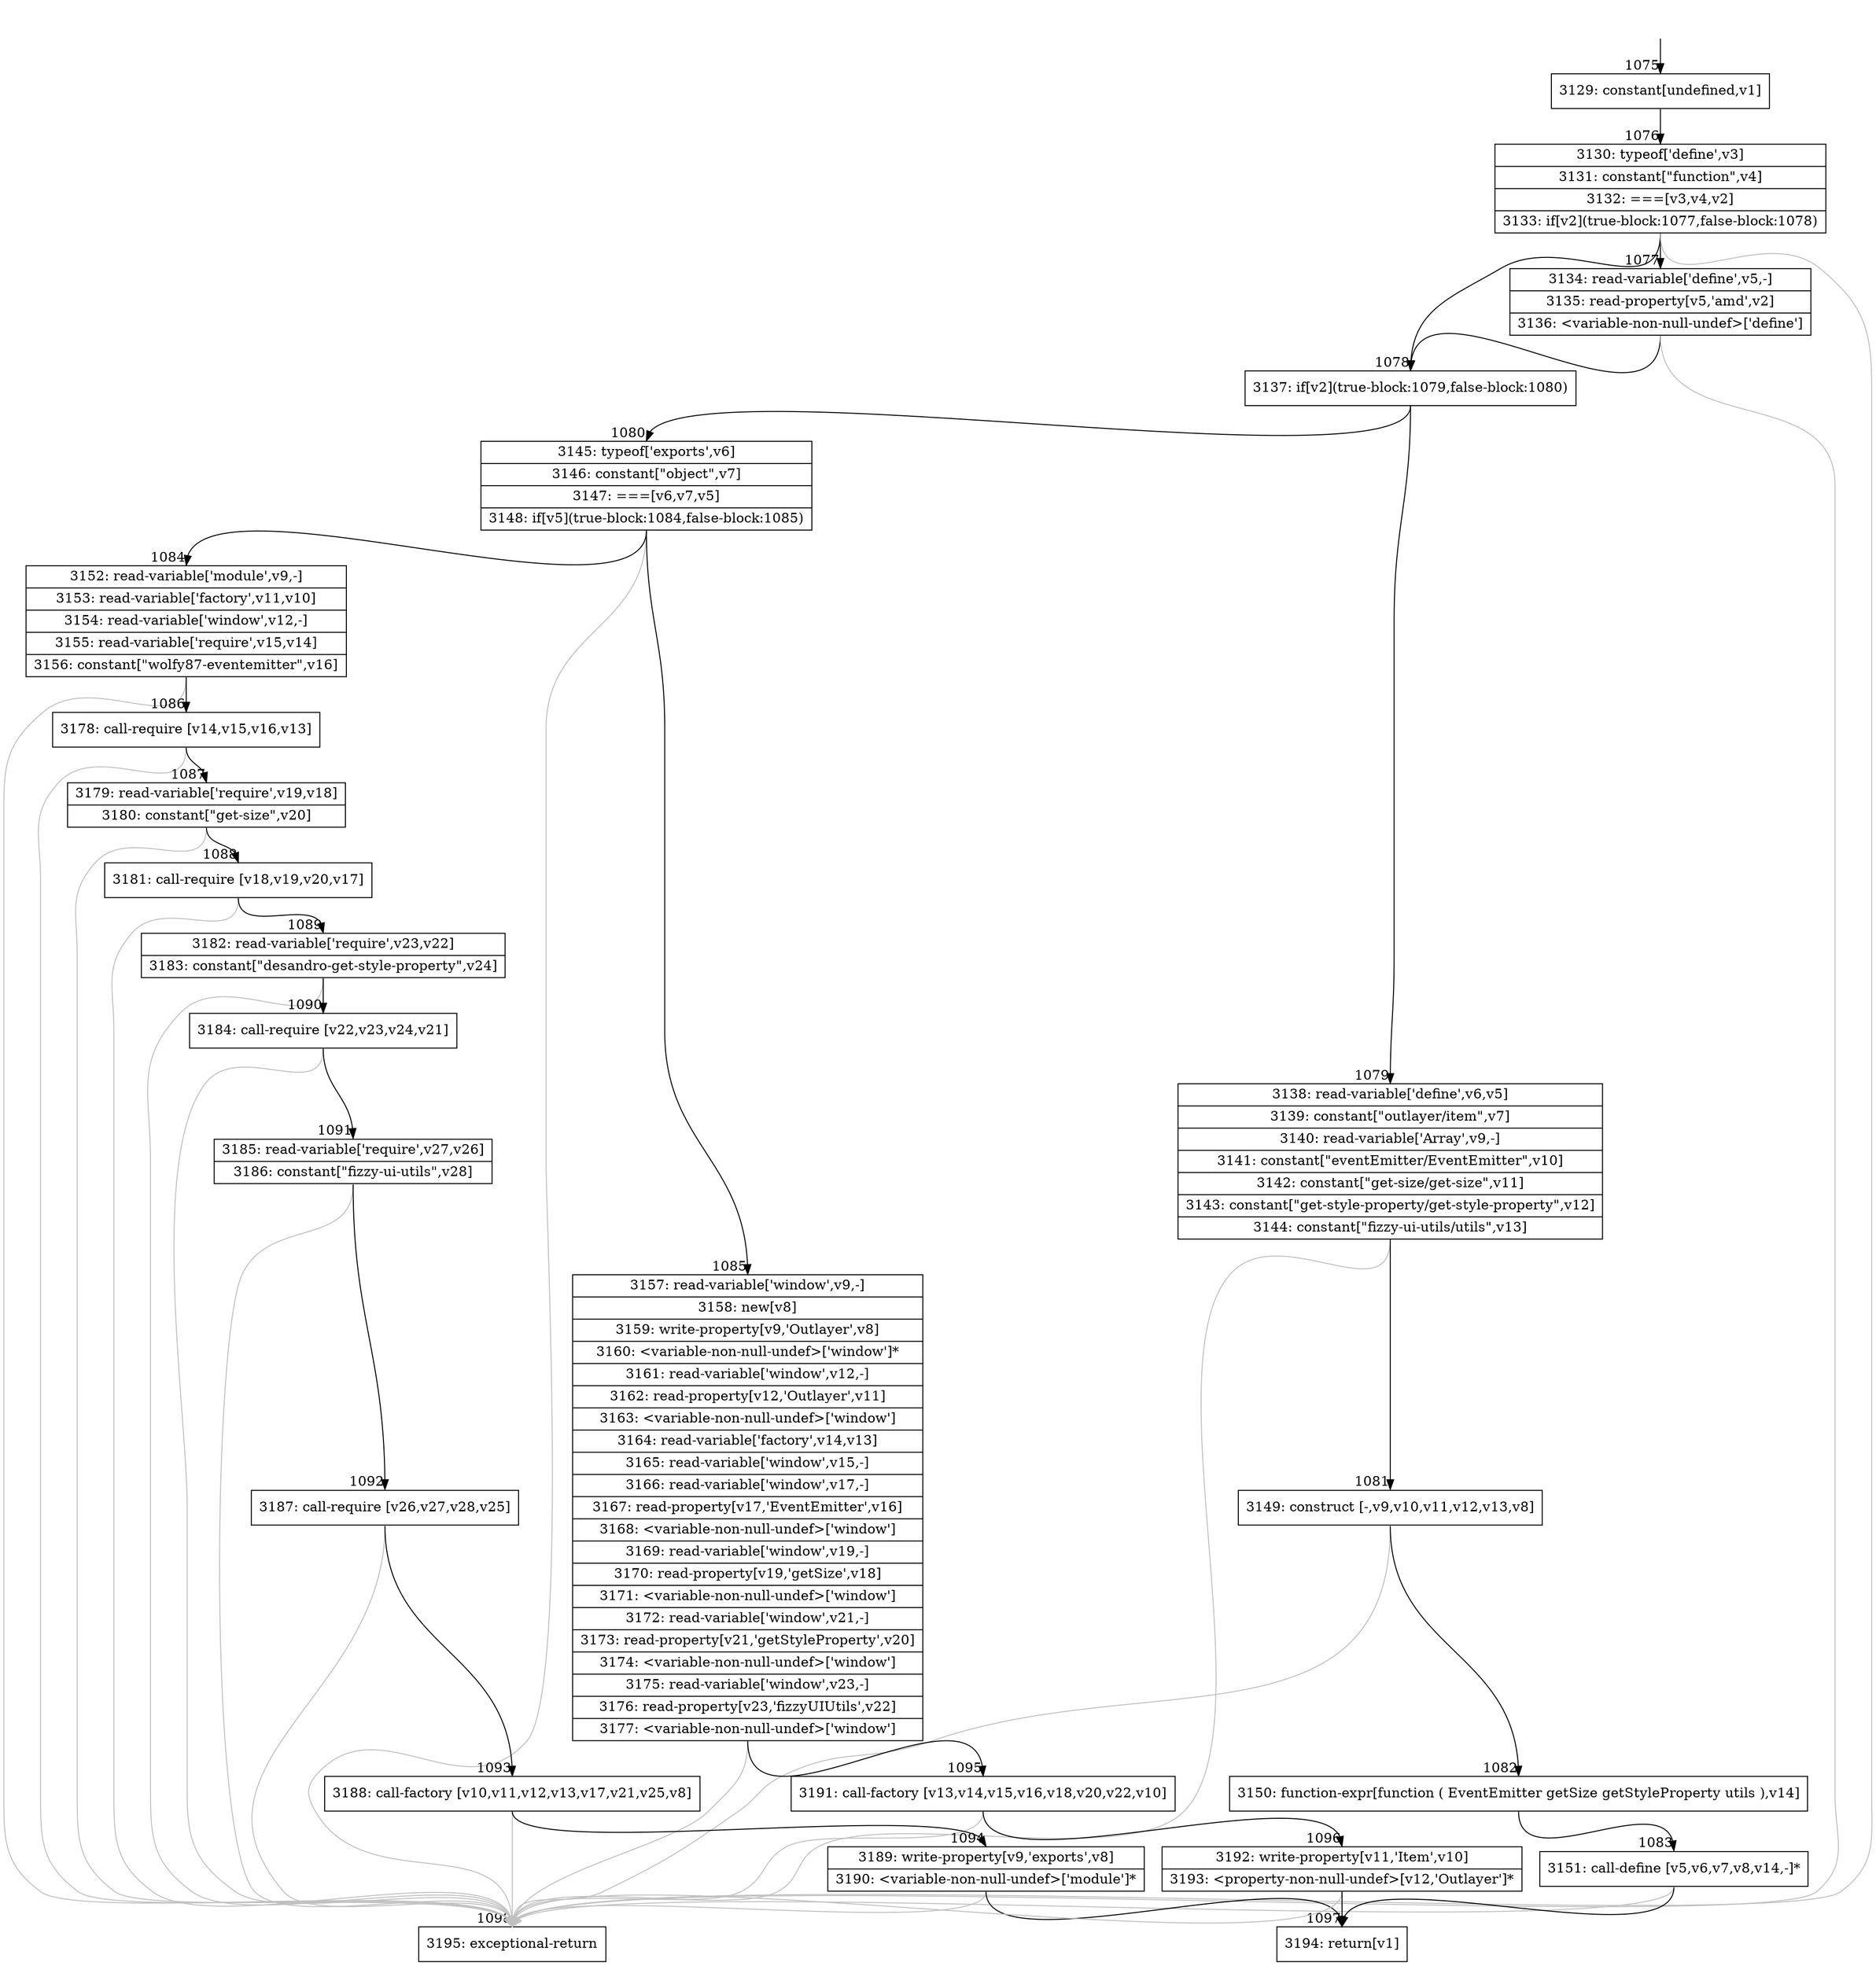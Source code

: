 digraph {
rankdir="TD"
BB_entry98[shape=none,label=""];
BB_entry98 -> BB1075 [tailport=s, headport=n, headlabel="    1075"]
BB1075 [shape=record label="{3129: constant[undefined,v1]}" ] 
BB1075 -> BB1076 [tailport=s, headport=n, headlabel="      1076"]
BB1076 [shape=record label="{3130: typeof['define',v3]|3131: constant[\"function\",v4]|3132: ===[v3,v4,v2]|3133: if[v2](true-block:1077,false-block:1078)}" ] 
BB1076 -> BB1078 [tailport=s, headport=n, headlabel="      1078"]
BB1076 -> BB1077 [tailport=s, headport=n, headlabel="      1077"]
BB1076 -> BB1098 [tailport=s, headport=n, color=gray, headlabel="      1098"]
BB1077 [shape=record label="{3134: read-variable['define',v5,-]|3135: read-property[v5,'amd',v2]|3136: \<variable-non-null-undef\>['define']}" ] 
BB1077 -> BB1078 [tailport=s, headport=n]
BB1077 -> BB1098 [tailport=s, headport=n, color=gray]
BB1078 [shape=record label="{3137: if[v2](true-block:1079,false-block:1080)}" ] 
BB1078 -> BB1079 [tailport=s, headport=n, headlabel="      1079"]
BB1078 -> BB1080 [tailport=s, headport=n, headlabel="      1080"]
BB1079 [shape=record label="{3138: read-variable['define',v6,v5]|3139: constant[\"outlayer/item\",v7]|3140: read-variable['Array',v9,-]|3141: constant[\"eventEmitter/EventEmitter\",v10]|3142: constant[\"get-size/get-size\",v11]|3143: constant[\"get-style-property/get-style-property\",v12]|3144: constant[\"fizzy-ui-utils/utils\",v13]}" ] 
BB1079 -> BB1081 [tailport=s, headport=n, headlabel="      1081"]
BB1079 -> BB1098 [tailport=s, headport=n, color=gray]
BB1080 [shape=record label="{3145: typeof['exports',v6]|3146: constant[\"object\",v7]|3147: ===[v6,v7,v5]|3148: if[v5](true-block:1084,false-block:1085)}" ] 
BB1080 -> BB1084 [tailport=s, headport=n, headlabel="      1084"]
BB1080 -> BB1085 [tailport=s, headport=n, headlabel="      1085"]
BB1080 -> BB1098 [tailport=s, headport=n, color=gray]
BB1081 [shape=record label="{3149: construct [-,v9,v10,v11,v12,v13,v8]}" ] 
BB1081 -> BB1082 [tailport=s, headport=n, headlabel="      1082"]
BB1081 -> BB1098 [tailport=s, headport=n, color=gray]
BB1082 [shape=record label="{3150: function-expr[function ( EventEmitter getSize getStyleProperty utils ),v14]}" ] 
BB1082 -> BB1083 [tailport=s, headport=n, headlabel="      1083"]
BB1083 [shape=record label="{3151: call-define [v5,v6,v7,v8,v14,-]*}" ] 
BB1083 -> BB1097 [tailport=s, headport=n, headlabel="      1097"]
BB1083 -> BB1098 [tailport=s, headport=n, color=gray]
BB1084 [shape=record label="{3152: read-variable['module',v9,-]|3153: read-variable['factory',v11,v10]|3154: read-variable['window',v12,-]|3155: read-variable['require',v15,v14]|3156: constant[\"wolfy87-eventemitter\",v16]}" ] 
BB1084 -> BB1086 [tailport=s, headport=n, headlabel="      1086"]
BB1084 -> BB1098 [tailport=s, headport=n, color=gray]
BB1085 [shape=record label="{3157: read-variable['window',v9,-]|3158: new[v8]|3159: write-property[v9,'Outlayer',v8]|3160: \<variable-non-null-undef\>['window']*|3161: read-variable['window',v12,-]|3162: read-property[v12,'Outlayer',v11]|3163: \<variable-non-null-undef\>['window']|3164: read-variable['factory',v14,v13]|3165: read-variable['window',v15,-]|3166: read-variable['window',v17,-]|3167: read-property[v17,'EventEmitter',v16]|3168: \<variable-non-null-undef\>['window']|3169: read-variable['window',v19,-]|3170: read-property[v19,'getSize',v18]|3171: \<variable-non-null-undef\>['window']|3172: read-variable['window',v21,-]|3173: read-property[v21,'getStyleProperty',v20]|3174: \<variable-non-null-undef\>['window']|3175: read-variable['window',v23,-]|3176: read-property[v23,'fizzyUIUtils',v22]|3177: \<variable-non-null-undef\>['window']}" ] 
BB1085 -> BB1095 [tailport=s, headport=n, headlabel="      1095"]
BB1085 -> BB1098 [tailport=s, headport=n, color=gray]
BB1086 [shape=record label="{3178: call-require [v14,v15,v16,v13]}" ] 
BB1086 -> BB1087 [tailport=s, headport=n, headlabel="      1087"]
BB1086 -> BB1098 [tailport=s, headport=n, color=gray]
BB1087 [shape=record label="{3179: read-variable['require',v19,v18]|3180: constant[\"get-size\",v20]}" ] 
BB1087 -> BB1088 [tailport=s, headport=n, headlabel="      1088"]
BB1087 -> BB1098 [tailport=s, headport=n, color=gray]
BB1088 [shape=record label="{3181: call-require [v18,v19,v20,v17]}" ] 
BB1088 -> BB1089 [tailport=s, headport=n, headlabel="      1089"]
BB1088 -> BB1098 [tailport=s, headport=n, color=gray]
BB1089 [shape=record label="{3182: read-variable['require',v23,v22]|3183: constant[\"desandro-get-style-property\",v24]}" ] 
BB1089 -> BB1090 [tailport=s, headport=n, headlabel="      1090"]
BB1089 -> BB1098 [tailport=s, headport=n, color=gray]
BB1090 [shape=record label="{3184: call-require [v22,v23,v24,v21]}" ] 
BB1090 -> BB1091 [tailport=s, headport=n, headlabel="      1091"]
BB1090 -> BB1098 [tailport=s, headport=n, color=gray]
BB1091 [shape=record label="{3185: read-variable['require',v27,v26]|3186: constant[\"fizzy-ui-utils\",v28]}" ] 
BB1091 -> BB1092 [tailport=s, headport=n, headlabel="      1092"]
BB1091 -> BB1098 [tailport=s, headport=n, color=gray]
BB1092 [shape=record label="{3187: call-require [v26,v27,v28,v25]}" ] 
BB1092 -> BB1093 [tailport=s, headport=n, headlabel="      1093"]
BB1092 -> BB1098 [tailport=s, headport=n, color=gray]
BB1093 [shape=record label="{3188: call-factory [v10,v11,v12,v13,v17,v21,v25,v8]}" ] 
BB1093 -> BB1094 [tailport=s, headport=n, headlabel="      1094"]
BB1093 -> BB1098 [tailport=s, headport=n, color=gray]
BB1094 [shape=record label="{3189: write-property[v9,'exports',v8]|3190: \<variable-non-null-undef\>['module']*}" ] 
BB1094 -> BB1097 [tailport=s, headport=n]
BB1094 -> BB1098 [tailport=s, headport=n, color=gray]
BB1095 [shape=record label="{3191: call-factory [v13,v14,v15,v16,v18,v20,v22,v10]}" ] 
BB1095 -> BB1096 [tailport=s, headport=n, headlabel="      1096"]
BB1095 -> BB1098 [tailport=s, headport=n, color=gray]
BB1096 [shape=record label="{3192: write-property[v11,'Item',v10]|3193: \<property-non-null-undef\>[v12,'Outlayer']*}" ] 
BB1096 -> BB1097 [tailport=s, headport=n]
BB1096 -> BB1098 [tailport=s, headport=n, color=gray]
BB1097 [shape=record label="{3194: return[v1]}" ] 
BB1098 [shape=record label="{3195: exceptional-return}" ] 
//#$~ 1510
}
